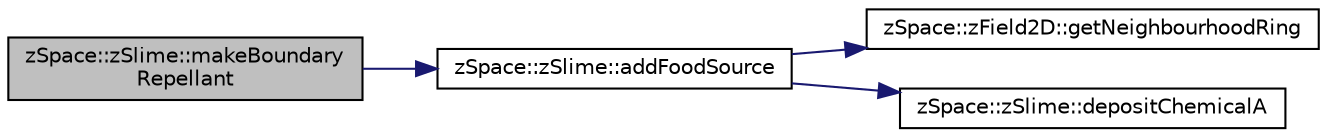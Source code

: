 digraph "zSpace::zSlime::makeBoundaryRepellant"
{
 // LATEX_PDF_SIZE
  edge [fontname="Helvetica",fontsize="10",labelfontname="Helvetica",labelfontsize="10"];
  node [fontname="Helvetica",fontsize="10",shape=record];
  rankdir="LR";
  Node47 [label="zSpace::zSlime::makeBoundary\lRepellant",height=0.2,width=0.4,color="black", fillcolor="grey75", style="filled", fontcolor="black",tooltip="This method adds a repellant food source at boundary cells of the environment."];
  Node47 -> Node48 [color="midnightblue",fontsize="10",style="solid",fontname="Helvetica"];
  Node48 [label="zSpace::zSlime::addFoodSource",height=0.2,width=0.4,color="black", fillcolor="white", style="filled",URL="$classz_space_1_1z_slime.html#a1a42d99f70c53f3c5a79d033c3c6b4de",tooltip="This method adds a food source at the input index of the environment."];
  Node48 -> Node49 [color="midnightblue",fontsize="10",style="solid",fontname="Helvetica"];
  Node49 [label="zSpace::zField2D::getNeighbourhoodRing",height=0.2,width=0.4,color="black", fillcolor="white", style="filled",URL="$classz_space_1_1z_field2_d.html#af3c3e9ea62527292411c7358143b04db",tooltip="This method gets the ring neighbours of the field at the input index."];
  Node48 -> Node50 [color="midnightblue",fontsize="10",style="solid",fontname="Helvetica"];
  Node50 [label="zSpace::zSlime::depositChemicalA",height=0.2,width=0.4,color="black", fillcolor="white", style="filled",URL="$classz_space_1_1z_slime.html#a3eb15d7f9b1c526c0631cbe746b207c7",tooltip="This method deposits chemical A at the input environment Id."];
}
